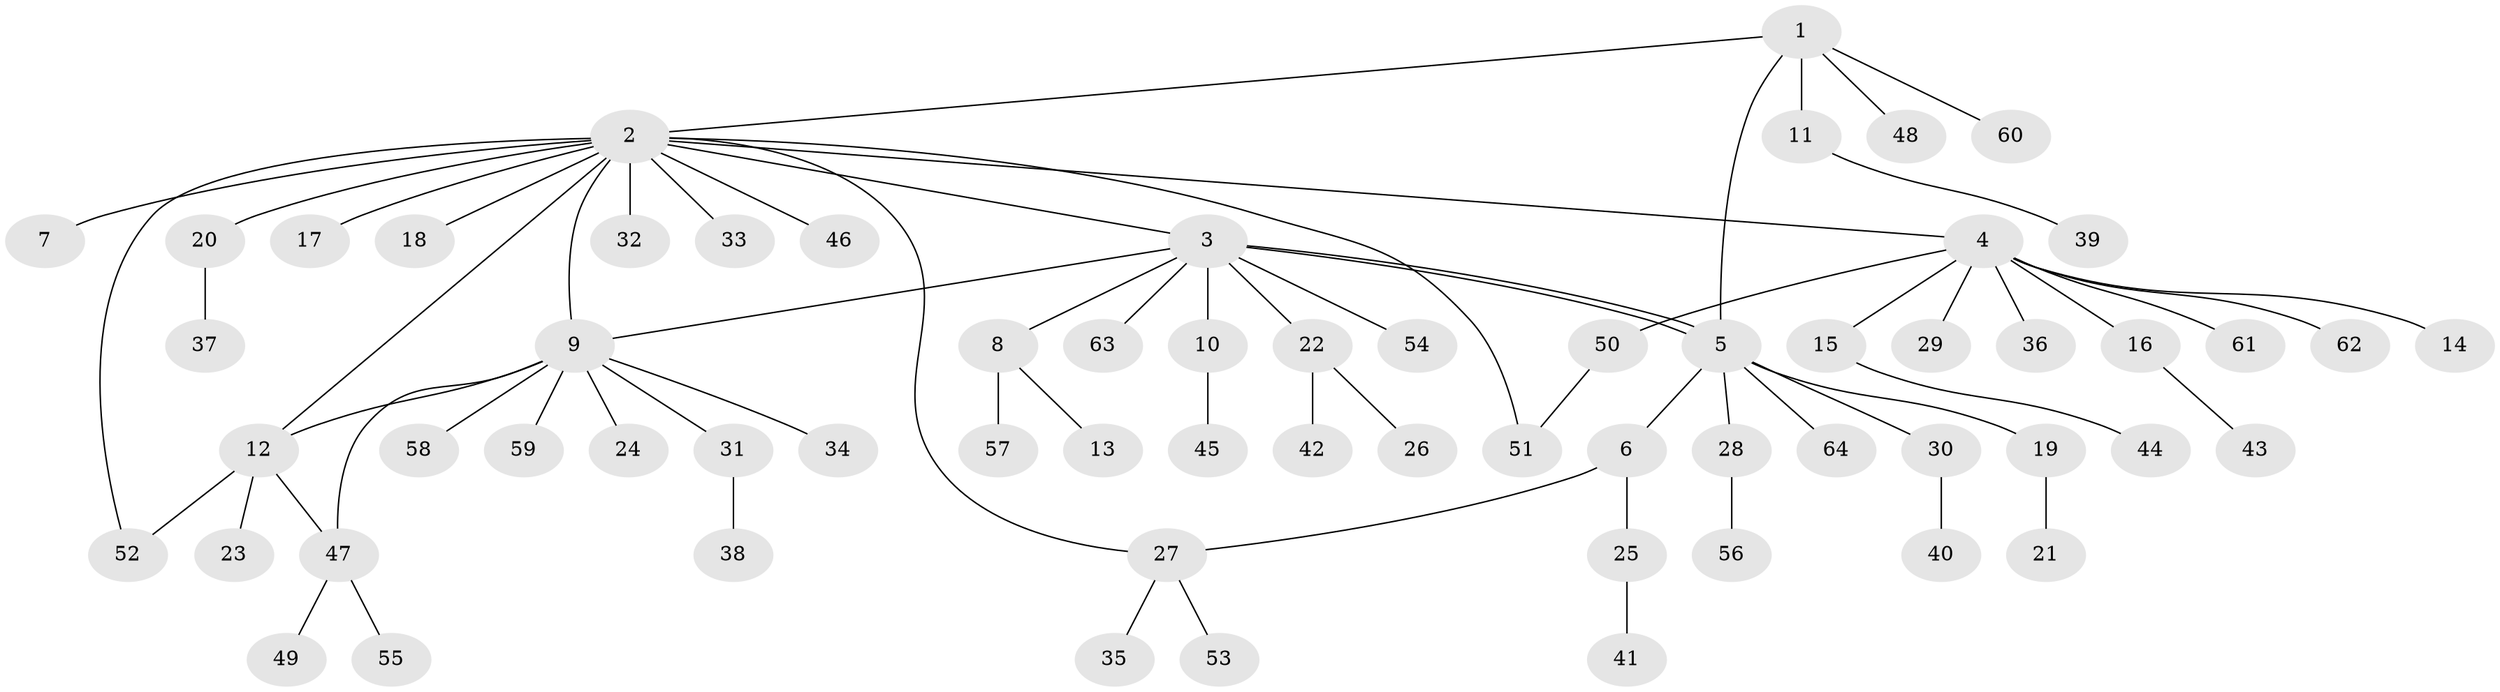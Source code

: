 // coarse degree distribution, {8: 0.04, 1: 0.8, 2: 0.08, 12: 0.04, 4: 0.04}
// Generated by graph-tools (version 1.1) at 2025/50/03/04/25 21:50:57]
// undirected, 64 vertices, 71 edges
graph export_dot {
graph [start="1"]
  node [color=gray90,style=filled];
  1;
  2;
  3;
  4;
  5;
  6;
  7;
  8;
  9;
  10;
  11;
  12;
  13;
  14;
  15;
  16;
  17;
  18;
  19;
  20;
  21;
  22;
  23;
  24;
  25;
  26;
  27;
  28;
  29;
  30;
  31;
  32;
  33;
  34;
  35;
  36;
  37;
  38;
  39;
  40;
  41;
  42;
  43;
  44;
  45;
  46;
  47;
  48;
  49;
  50;
  51;
  52;
  53;
  54;
  55;
  56;
  57;
  58;
  59;
  60;
  61;
  62;
  63;
  64;
  1 -- 2;
  1 -- 5;
  1 -- 11;
  1 -- 48;
  1 -- 60;
  2 -- 3;
  2 -- 4;
  2 -- 7;
  2 -- 9;
  2 -- 12;
  2 -- 17;
  2 -- 18;
  2 -- 20;
  2 -- 27;
  2 -- 32;
  2 -- 33;
  2 -- 46;
  2 -- 51;
  2 -- 52;
  3 -- 5;
  3 -- 5;
  3 -- 8;
  3 -- 9;
  3 -- 10;
  3 -- 22;
  3 -- 54;
  3 -- 63;
  4 -- 14;
  4 -- 15;
  4 -- 16;
  4 -- 29;
  4 -- 36;
  4 -- 50;
  4 -- 61;
  4 -- 62;
  5 -- 6;
  5 -- 19;
  5 -- 28;
  5 -- 30;
  5 -- 64;
  6 -- 25;
  6 -- 27;
  8 -- 13;
  8 -- 57;
  9 -- 12;
  9 -- 24;
  9 -- 31;
  9 -- 34;
  9 -- 47;
  9 -- 58;
  9 -- 59;
  10 -- 45;
  11 -- 39;
  12 -- 23;
  12 -- 47;
  12 -- 52;
  15 -- 44;
  16 -- 43;
  19 -- 21;
  20 -- 37;
  22 -- 26;
  22 -- 42;
  25 -- 41;
  27 -- 35;
  27 -- 53;
  28 -- 56;
  30 -- 40;
  31 -- 38;
  47 -- 49;
  47 -- 55;
  50 -- 51;
}
